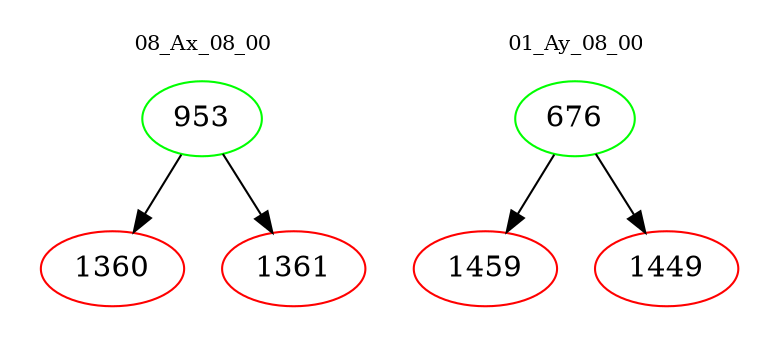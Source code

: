 digraph{
subgraph cluster_0 {
color = white
label = "08_Ax_08_00";
fontsize=10;
T0_953 [label="953", color="green"]
T0_953 -> T0_1360 [color="black"]
T0_1360 [label="1360", color="red"]
T0_953 -> T0_1361 [color="black"]
T0_1361 [label="1361", color="red"]
}
subgraph cluster_1 {
color = white
label = "01_Ay_08_00";
fontsize=10;
T1_676 [label="676", color="green"]
T1_676 -> T1_1459 [color="black"]
T1_1459 [label="1459", color="red"]
T1_676 -> T1_1449 [color="black"]
T1_1449 [label="1449", color="red"]
}
}
